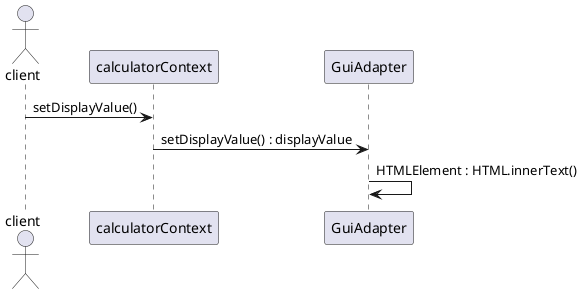 @startuml

actor client
participant calculatorContext
participant GuiAdapter

client -> calculatorContext : setDisplayValue()
calculatorContext -> GuiAdapter : setDisplayValue() : displayValue
GuiAdapter -> GuiAdapter : HTMLElement : HTML.innerText()



@enduml